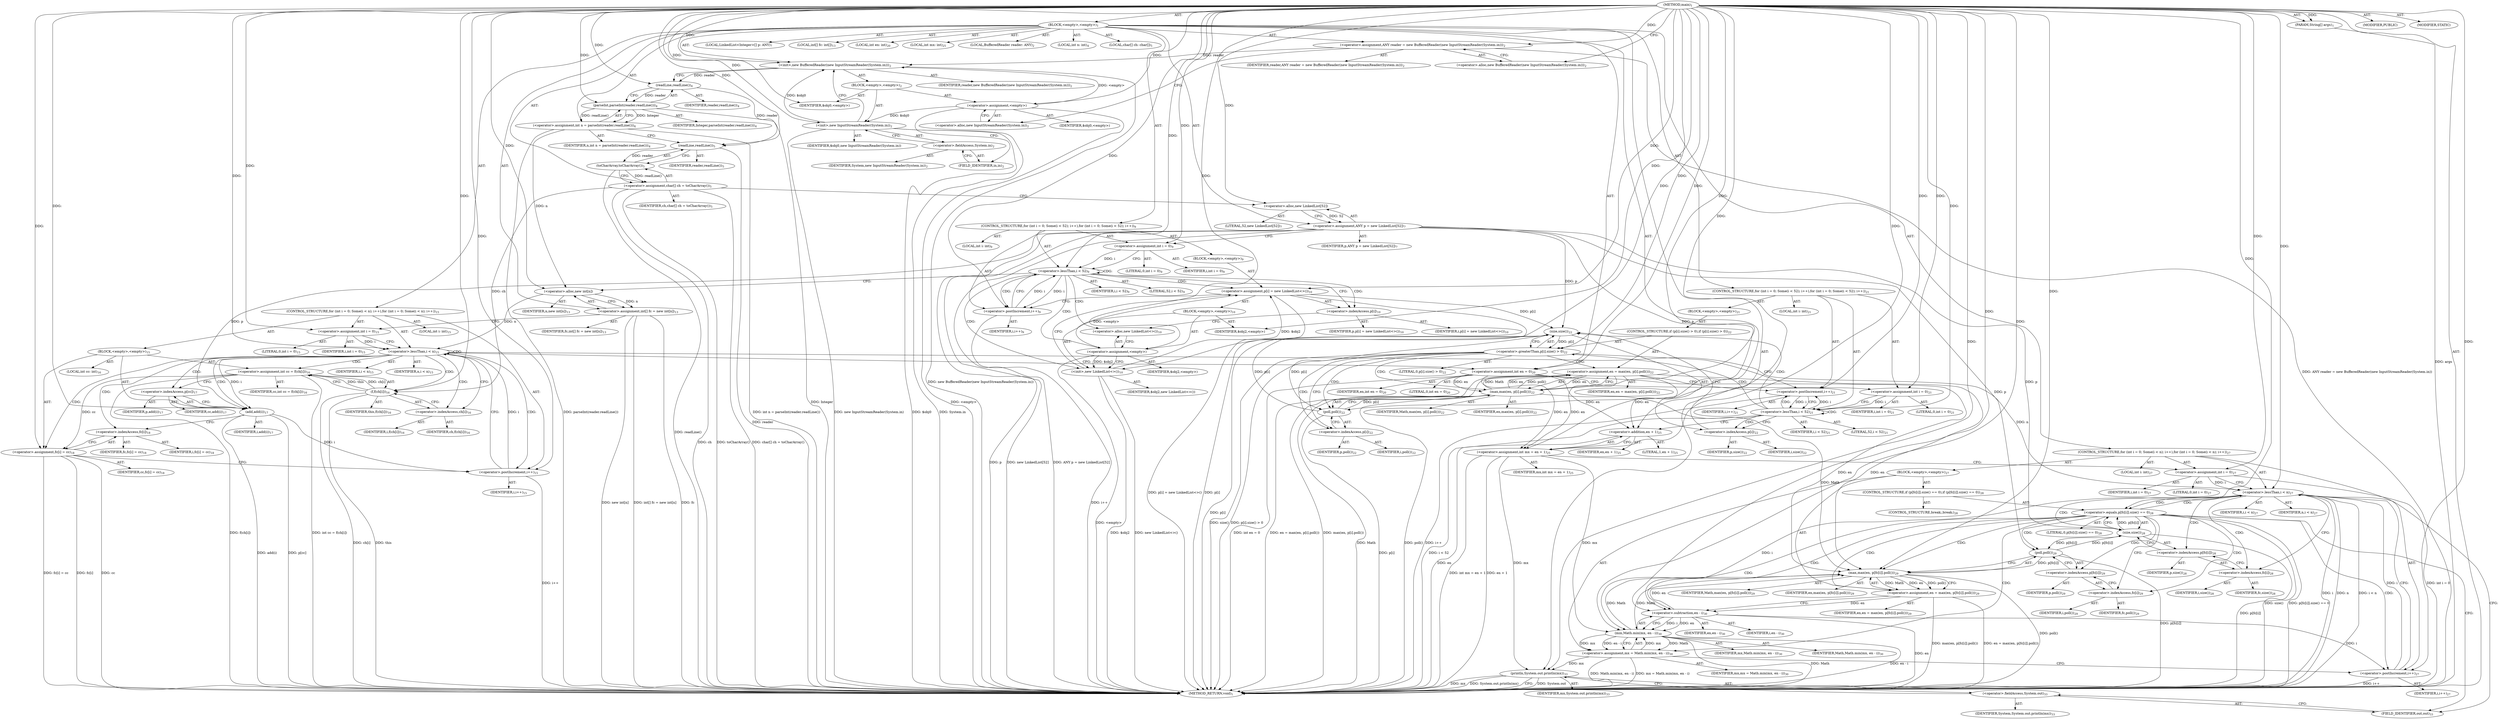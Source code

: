 digraph "main" {  
"19" [label = <(METHOD,main)<SUB>1</SUB>> ]
"20" [label = <(PARAM,String[] args)<SUB>1</SUB>> ]
"21" [label = <(BLOCK,&lt;empty&gt;,&lt;empty&gt;)<SUB>1</SUB>> ]
"4" [label = <(LOCAL,BufferedReader reader: ANY)<SUB>2</SUB>> ]
"22" [label = <(&lt;operator&gt;.assignment,ANY reader = new BufferedReader(new InputStreamReader(System.in)))<SUB>2</SUB>> ]
"23" [label = <(IDENTIFIER,reader,ANY reader = new BufferedReader(new InputStreamReader(System.in)))<SUB>2</SUB>> ]
"24" [label = <(&lt;operator&gt;.alloc,new BufferedReader(new InputStreamReader(System.in)))<SUB>2</SUB>> ]
"25" [label = <(&lt;init&gt;,new BufferedReader(new InputStreamReader(System.in)))<SUB>2</SUB>> ]
"3" [label = <(IDENTIFIER,reader,new BufferedReader(new InputStreamReader(System.in)))<SUB>2</SUB>> ]
"26" [label = <(BLOCK,&lt;empty&gt;,&lt;empty&gt;)<SUB>2</SUB>> ]
"27" [label = <(&lt;operator&gt;.assignment,&lt;empty&gt;)> ]
"28" [label = <(IDENTIFIER,$obj0,&lt;empty&gt;)> ]
"29" [label = <(&lt;operator&gt;.alloc,new InputStreamReader(System.in))<SUB>2</SUB>> ]
"30" [label = <(&lt;init&gt;,new InputStreamReader(System.in))<SUB>2</SUB>> ]
"31" [label = <(IDENTIFIER,$obj0,new InputStreamReader(System.in))> ]
"32" [label = <(&lt;operator&gt;.fieldAccess,System.in)<SUB>2</SUB>> ]
"33" [label = <(IDENTIFIER,System,new InputStreamReader(System.in))<SUB>2</SUB>> ]
"34" [label = <(FIELD_IDENTIFIER,in,in)<SUB>2</SUB>> ]
"35" [label = <(IDENTIFIER,$obj0,&lt;empty&gt;)> ]
"36" [label = <(LOCAL,int n: int)<SUB>4</SUB>> ]
"37" [label = <(&lt;operator&gt;.assignment,int n = parseInt(reader.readLine()))<SUB>4</SUB>> ]
"38" [label = <(IDENTIFIER,n,int n = parseInt(reader.readLine()))<SUB>4</SUB>> ]
"39" [label = <(parseInt,parseInt(reader.readLine()))<SUB>4</SUB>> ]
"40" [label = <(IDENTIFIER,Integer,parseInt(reader.readLine()))<SUB>4</SUB>> ]
"41" [label = <(readLine,readLine())<SUB>4</SUB>> ]
"42" [label = <(IDENTIFIER,reader,readLine())<SUB>4</SUB>> ]
"43" [label = <(LOCAL,char[] ch: char[])<SUB>5</SUB>> ]
"44" [label = <(&lt;operator&gt;.assignment,char[] ch = toCharArray())<SUB>5</SUB>> ]
"45" [label = <(IDENTIFIER,ch,char[] ch = toCharArray())<SUB>5</SUB>> ]
"46" [label = <(toCharArray,toCharArray())<SUB>5</SUB>> ]
"47" [label = <(readLine,readLine())<SUB>5</SUB>> ]
"48" [label = <(IDENTIFIER,reader,readLine())<SUB>5</SUB>> ]
"49" [label = <(LOCAL,LinkedList&lt;Integer&gt;[] p: ANY)<SUB>7</SUB>> ]
"50" [label = <(&lt;operator&gt;.assignment,ANY p = new LinkedList[52])<SUB>7</SUB>> ]
"51" [label = <(IDENTIFIER,p,ANY p = new LinkedList[52])<SUB>7</SUB>> ]
"52" [label = <(&lt;operator&gt;.alloc,new LinkedList[52])> ]
"53" [label = <(LITERAL,52,new LinkedList[52])<SUB>7</SUB>> ]
"54" [label = <(CONTROL_STRUCTURE,for (int i = 0; Some(i &lt; 52); i++),for (int i = 0; Some(i &lt; 52); i++))<SUB>9</SUB>> ]
"55" [label = <(LOCAL,int i: int)<SUB>9</SUB>> ]
"56" [label = <(&lt;operator&gt;.assignment,int i = 0)<SUB>9</SUB>> ]
"57" [label = <(IDENTIFIER,i,int i = 0)<SUB>9</SUB>> ]
"58" [label = <(LITERAL,0,int i = 0)<SUB>9</SUB>> ]
"59" [label = <(&lt;operator&gt;.lessThan,i &lt; 52)<SUB>9</SUB>> ]
"60" [label = <(IDENTIFIER,i,i &lt; 52)<SUB>9</SUB>> ]
"61" [label = <(LITERAL,52,i &lt; 52)<SUB>9</SUB>> ]
"62" [label = <(&lt;operator&gt;.postIncrement,i++)<SUB>9</SUB>> ]
"63" [label = <(IDENTIFIER,i,i++)<SUB>9</SUB>> ]
"64" [label = <(BLOCK,&lt;empty&gt;,&lt;empty&gt;)<SUB>9</SUB>> ]
"65" [label = <(&lt;operator&gt;.assignment,p[i] = new LinkedList&lt;&gt;())<SUB>10</SUB>> ]
"66" [label = <(&lt;operator&gt;.indexAccess,p[i])<SUB>10</SUB>> ]
"67" [label = <(IDENTIFIER,p,p[i] = new LinkedList&lt;&gt;())<SUB>10</SUB>> ]
"68" [label = <(IDENTIFIER,i,p[i] = new LinkedList&lt;&gt;())<SUB>10</SUB>> ]
"69" [label = <(BLOCK,&lt;empty&gt;,&lt;empty&gt;)<SUB>10</SUB>> ]
"70" [label = <(&lt;operator&gt;.assignment,&lt;empty&gt;)> ]
"71" [label = <(IDENTIFIER,$obj2,&lt;empty&gt;)> ]
"72" [label = <(&lt;operator&gt;.alloc,new LinkedList&lt;&gt;())<SUB>10</SUB>> ]
"73" [label = <(&lt;init&gt;,new LinkedList&lt;&gt;())<SUB>10</SUB>> ]
"74" [label = <(IDENTIFIER,$obj2,new LinkedList&lt;&gt;())> ]
"75" [label = <(IDENTIFIER,$obj2,&lt;empty&gt;)> ]
"76" [label = <(LOCAL,int[] fc: int[])<SUB>13</SUB>> ]
"77" [label = <(&lt;operator&gt;.assignment,int[] fc = new int[n])<SUB>13</SUB>> ]
"78" [label = <(IDENTIFIER,fc,int[] fc = new int[n])<SUB>13</SUB>> ]
"79" [label = <(&lt;operator&gt;.alloc,new int[n])> ]
"80" [label = <(IDENTIFIER,n,new int[n])<SUB>13</SUB>> ]
"81" [label = <(CONTROL_STRUCTURE,for (int i = 0; Some(i &lt; n); i++),for (int i = 0; Some(i &lt; n); i++))<SUB>15</SUB>> ]
"82" [label = <(LOCAL,int i: int)<SUB>15</SUB>> ]
"83" [label = <(&lt;operator&gt;.assignment,int i = 0)<SUB>15</SUB>> ]
"84" [label = <(IDENTIFIER,i,int i = 0)<SUB>15</SUB>> ]
"85" [label = <(LITERAL,0,int i = 0)<SUB>15</SUB>> ]
"86" [label = <(&lt;operator&gt;.lessThan,i &lt; n)<SUB>15</SUB>> ]
"87" [label = <(IDENTIFIER,i,i &lt; n)<SUB>15</SUB>> ]
"88" [label = <(IDENTIFIER,n,i &lt; n)<SUB>15</SUB>> ]
"89" [label = <(&lt;operator&gt;.postIncrement,i++)<SUB>15</SUB>> ]
"90" [label = <(IDENTIFIER,i,i++)<SUB>15</SUB>> ]
"91" [label = <(BLOCK,&lt;empty&gt;,&lt;empty&gt;)<SUB>15</SUB>> ]
"92" [label = <(LOCAL,int cc: int)<SUB>16</SUB>> ]
"93" [label = <(&lt;operator&gt;.assignment,int cc = f(ch[i]))<SUB>16</SUB>> ]
"94" [label = <(IDENTIFIER,cc,int cc = f(ch[i]))<SUB>16</SUB>> ]
"95" [label = <(f,f(ch[i]))<SUB>16</SUB>> ]
"96" [label = <(IDENTIFIER,this,f(ch[i]))<SUB>16</SUB>> ]
"97" [label = <(&lt;operator&gt;.indexAccess,ch[i])<SUB>16</SUB>> ]
"98" [label = <(IDENTIFIER,ch,f(ch[i]))<SUB>16</SUB>> ]
"99" [label = <(IDENTIFIER,i,f(ch[i]))<SUB>16</SUB>> ]
"100" [label = <(add,add(i))<SUB>17</SUB>> ]
"101" [label = <(&lt;operator&gt;.indexAccess,p[cc])<SUB>17</SUB>> ]
"102" [label = <(IDENTIFIER,p,add(i))<SUB>17</SUB>> ]
"103" [label = <(IDENTIFIER,cc,add(i))<SUB>17</SUB>> ]
"104" [label = <(IDENTIFIER,i,add(i))<SUB>17</SUB>> ]
"105" [label = <(&lt;operator&gt;.assignment,fc[i] = cc)<SUB>18</SUB>> ]
"106" [label = <(&lt;operator&gt;.indexAccess,fc[i])<SUB>18</SUB>> ]
"107" [label = <(IDENTIFIER,fc,fc[i] = cc)<SUB>18</SUB>> ]
"108" [label = <(IDENTIFIER,i,fc[i] = cc)<SUB>18</SUB>> ]
"109" [label = <(IDENTIFIER,cc,fc[i] = cc)<SUB>18</SUB>> ]
"110" [label = <(LOCAL,int en: int)<SUB>20</SUB>> ]
"111" [label = <(&lt;operator&gt;.assignment,int en = 0)<SUB>20</SUB>> ]
"112" [label = <(IDENTIFIER,en,int en = 0)<SUB>20</SUB>> ]
"113" [label = <(LITERAL,0,int en = 0)<SUB>20</SUB>> ]
"114" [label = <(CONTROL_STRUCTURE,for (int i = 0; Some(i &lt; 52); i++),for (int i = 0; Some(i &lt; 52); i++))<SUB>21</SUB>> ]
"115" [label = <(LOCAL,int i: int)<SUB>21</SUB>> ]
"116" [label = <(&lt;operator&gt;.assignment,int i = 0)<SUB>21</SUB>> ]
"117" [label = <(IDENTIFIER,i,int i = 0)<SUB>21</SUB>> ]
"118" [label = <(LITERAL,0,int i = 0)<SUB>21</SUB>> ]
"119" [label = <(&lt;operator&gt;.lessThan,i &lt; 52)<SUB>21</SUB>> ]
"120" [label = <(IDENTIFIER,i,i &lt; 52)<SUB>21</SUB>> ]
"121" [label = <(LITERAL,52,i &lt; 52)<SUB>21</SUB>> ]
"122" [label = <(&lt;operator&gt;.postIncrement,i++)<SUB>21</SUB>> ]
"123" [label = <(IDENTIFIER,i,i++)<SUB>21</SUB>> ]
"124" [label = <(BLOCK,&lt;empty&gt;,&lt;empty&gt;)<SUB>21</SUB>> ]
"125" [label = <(CONTROL_STRUCTURE,if (p[i].size() &gt; 0),if (p[i].size() &gt; 0))<SUB>22</SUB>> ]
"126" [label = <(&lt;operator&gt;.greaterThan,p[i].size() &gt; 0)<SUB>22</SUB>> ]
"127" [label = <(size,size())<SUB>22</SUB>> ]
"128" [label = <(&lt;operator&gt;.indexAccess,p[i])<SUB>22</SUB>> ]
"129" [label = <(IDENTIFIER,p,size())<SUB>22</SUB>> ]
"130" [label = <(IDENTIFIER,i,size())<SUB>22</SUB>> ]
"131" [label = <(LITERAL,0,p[i].size() &gt; 0)<SUB>22</SUB>> ]
"132" [label = <(&lt;operator&gt;.assignment,en = max(en, p[i].poll()))<SUB>22</SUB>> ]
"133" [label = <(IDENTIFIER,en,en = max(en, p[i].poll()))<SUB>22</SUB>> ]
"134" [label = <(max,max(en, p[i].poll()))<SUB>22</SUB>> ]
"135" [label = <(IDENTIFIER,Math,max(en, p[i].poll()))<SUB>22</SUB>> ]
"136" [label = <(IDENTIFIER,en,max(en, p[i].poll()))<SUB>22</SUB>> ]
"137" [label = <(poll,poll())<SUB>22</SUB>> ]
"138" [label = <(&lt;operator&gt;.indexAccess,p[i])<SUB>22</SUB>> ]
"139" [label = <(IDENTIFIER,p,poll())<SUB>22</SUB>> ]
"140" [label = <(IDENTIFIER,i,poll())<SUB>22</SUB>> ]
"141" [label = <(LOCAL,int mx: int)<SUB>25</SUB>> ]
"142" [label = <(&lt;operator&gt;.assignment,int mx = en + 1)<SUB>25</SUB>> ]
"143" [label = <(IDENTIFIER,mx,int mx = en + 1)<SUB>25</SUB>> ]
"144" [label = <(&lt;operator&gt;.addition,en + 1)<SUB>25</SUB>> ]
"145" [label = <(IDENTIFIER,en,en + 1)<SUB>25</SUB>> ]
"146" [label = <(LITERAL,1,en + 1)<SUB>25</SUB>> ]
"147" [label = <(CONTROL_STRUCTURE,for (int i = 0; Some(i &lt; n); i++),for (int i = 0; Some(i &lt; n); i++))<SUB>27</SUB>> ]
"148" [label = <(LOCAL,int i: int)<SUB>27</SUB>> ]
"149" [label = <(&lt;operator&gt;.assignment,int i = 0)<SUB>27</SUB>> ]
"150" [label = <(IDENTIFIER,i,int i = 0)<SUB>27</SUB>> ]
"151" [label = <(LITERAL,0,int i = 0)<SUB>27</SUB>> ]
"152" [label = <(&lt;operator&gt;.lessThan,i &lt; n)<SUB>27</SUB>> ]
"153" [label = <(IDENTIFIER,i,i &lt; n)<SUB>27</SUB>> ]
"154" [label = <(IDENTIFIER,n,i &lt; n)<SUB>27</SUB>> ]
"155" [label = <(&lt;operator&gt;.postIncrement,i++)<SUB>27</SUB>> ]
"156" [label = <(IDENTIFIER,i,i++)<SUB>27</SUB>> ]
"157" [label = <(BLOCK,&lt;empty&gt;,&lt;empty&gt;)<SUB>27</SUB>> ]
"158" [label = <(CONTROL_STRUCTURE,if (p[fc[i]].size() == 0),if (p[fc[i]].size() == 0))<SUB>28</SUB>> ]
"159" [label = <(&lt;operator&gt;.equals,p[fc[i]].size() == 0)<SUB>28</SUB>> ]
"160" [label = <(size,size())<SUB>28</SUB>> ]
"161" [label = <(&lt;operator&gt;.indexAccess,p[fc[i]])<SUB>28</SUB>> ]
"162" [label = <(IDENTIFIER,p,size())<SUB>28</SUB>> ]
"163" [label = <(&lt;operator&gt;.indexAccess,fc[i])<SUB>28</SUB>> ]
"164" [label = <(IDENTIFIER,fc,size())<SUB>28</SUB>> ]
"165" [label = <(IDENTIFIER,i,size())<SUB>28</SUB>> ]
"166" [label = <(LITERAL,0,p[fc[i]].size() == 0)<SUB>28</SUB>> ]
"167" [label = <(CONTROL_STRUCTURE,break;,break;)<SUB>28</SUB>> ]
"168" [label = <(&lt;operator&gt;.assignment,en = max(en, p[fc[i]].poll()))<SUB>29</SUB>> ]
"169" [label = <(IDENTIFIER,en,en = max(en, p[fc[i]].poll()))<SUB>29</SUB>> ]
"170" [label = <(max,max(en, p[fc[i]].poll()))<SUB>29</SUB>> ]
"171" [label = <(IDENTIFIER,Math,max(en, p[fc[i]].poll()))<SUB>29</SUB>> ]
"172" [label = <(IDENTIFIER,en,max(en, p[fc[i]].poll()))<SUB>29</SUB>> ]
"173" [label = <(poll,poll())<SUB>29</SUB>> ]
"174" [label = <(&lt;operator&gt;.indexAccess,p[fc[i]])<SUB>29</SUB>> ]
"175" [label = <(IDENTIFIER,p,poll())<SUB>29</SUB>> ]
"176" [label = <(&lt;operator&gt;.indexAccess,fc[i])<SUB>29</SUB>> ]
"177" [label = <(IDENTIFIER,fc,poll())<SUB>29</SUB>> ]
"178" [label = <(IDENTIFIER,i,poll())<SUB>29</SUB>> ]
"179" [label = <(&lt;operator&gt;.assignment,mx = Math.min(mx, en - i))<SUB>30</SUB>> ]
"180" [label = <(IDENTIFIER,mx,mx = Math.min(mx, en - i))<SUB>30</SUB>> ]
"181" [label = <(min,Math.min(mx, en - i))<SUB>30</SUB>> ]
"182" [label = <(IDENTIFIER,Math,Math.min(mx, en - i))<SUB>30</SUB>> ]
"183" [label = <(IDENTIFIER,mx,Math.min(mx, en - i))<SUB>30</SUB>> ]
"184" [label = <(&lt;operator&gt;.subtraction,en - i)<SUB>30</SUB>> ]
"185" [label = <(IDENTIFIER,en,en - i)<SUB>30</SUB>> ]
"186" [label = <(IDENTIFIER,i,en - i)<SUB>30</SUB>> ]
"187" [label = <(println,System.out.println(mx))<SUB>33</SUB>> ]
"188" [label = <(&lt;operator&gt;.fieldAccess,System.out)<SUB>33</SUB>> ]
"189" [label = <(IDENTIFIER,System,System.out.println(mx))<SUB>33</SUB>> ]
"190" [label = <(FIELD_IDENTIFIER,out,out)<SUB>33</SUB>> ]
"191" [label = <(IDENTIFIER,mx,System.out.println(mx))<SUB>33</SUB>> ]
"192" [label = <(MODIFIER,PUBLIC)> ]
"193" [label = <(MODIFIER,STATIC)> ]
"194" [label = <(METHOD_RETURN,void)<SUB>1</SUB>> ]
  "19" -> "20"  [ label = "AST: "] 
  "19" -> "21"  [ label = "AST: "] 
  "19" -> "192"  [ label = "AST: "] 
  "19" -> "193"  [ label = "AST: "] 
  "19" -> "194"  [ label = "AST: "] 
  "21" -> "4"  [ label = "AST: "] 
  "21" -> "22"  [ label = "AST: "] 
  "21" -> "25"  [ label = "AST: "] 
  "21" -> "36"  [ label = "AST: "] 
  "21" -> "37"  [ label = "AST: "] 
  "21" -> "43"  [ label = "AST: "] 
  "21" -> "44"  [ label = "AST: "] 
  "21" -> "49"  [ label = "AST: "] 
  "21" -> "50"  [ label = "AST: "] 
  "21" -> "54"  [ label = "AST: "] 
  "21" -> "76"  [ label = "AST: "] 
  "21" -> "77"  [ label = "AST: "] 
  "21" -> "81"  [ label = "AST: "] 
  "21" -> "110"  [ label = "AST: "] 
  "21" -> "111"  [ label = "AST: "] 
  "21" -> "114"  [ label = "AST: "] 
  "21" -> "141"  [ label = "AST: "] 
  "21" -> "142"  [ label = "AST: "] 
  "21" -> "147"  [ label = "AST: "] 
  "21" -> "187"  [ label = "AST: "] 
  "22" -> "23"  [ label = "AST: "] 
  "22" -> "24"  [ label = "AST: "] 
  "25" -> "3"  [ label = "AST: "] 
  "25" -> "26"  [ label = "AST: "] 
  "26" -> "27"  [ label = "AST: "] 
  "26" -> "30"  [ label = "AST: "] 
  "26" -> "35"  [ label = "AST: "] 
  "27" -> "28"  [ label = "AST: "] 
  "27" -> "29"  [ label = "AST: "] 
  "30" -> "31"  [ label = "AST: "] 
  "30" -> "32"  [ label = "AST: "] 
  "32" -> "33"  [ label = "AST: "] 
  "32" -> "34"  [ label = "AST: "] 
  "37" -> "38"  [ label = "AST: "] 
  "37" -> "39"  [ label = "AST: "] 
  "39" -> "40"  [ label = "AST: "] 
  "39" -> "41"  [ label = "AST: "] 
  "41" -> "42"  [ label = "AST: "] 
  "44" -> "45"  [ label = "AST: "] 
  "44" -> "46"  [ label = "AST: "] 
  "46" -> "47"  [ label = "AST: "] 
  "47" -> "48"  [ label = "AST: "] 
  "50" -> "51"  [ label = "AST: "] 
  "50" -> "52"  [ label = "AST: "] 
  "52" -> "53"  [ label = "AST: "] 
  "54" -> "55"  [ label = "AST: "] 
  "54" -> "56"  [ label = "AST: "] 
  "54" -> "59"  [ label = "AST: "] 
  "54" -> "62"  [ label = "AST: "] 
  "54" -> "64"  [ label = "AST: "] 
  "56" -> "57"  [ label = "AST: "] 
  "56" -> "58"  [ label = "AST: "] 
  "59" -> "60"  [ label = "AST: "] 
  "59" -> "61"  [ label = "AST: "] 
  "62" -> "63"  [ label = "AST: "] 
  "64" -> "65"  [ label = "AST: "] 
  "65" -> "66"  [ label = "AST: "] 
  "65" -> "69"  [ label = "AST: "] 
  "66" -> "67"  [ label = "AST: "] 
  "66" -> "68"  [ label = "AST: "] 
  "69" -> "70"  [ label = "AST: "] 
  "69" -> "73"  [ label = "AST: "] 
  "69" -> "75"  [ label = "AST: "] 
  "70" -> "71"  [ label = "AST: "] 
  "70" -> "72"  [ label = "AST: "] 
  "73" -> "74"  [ label = "AST: "] 
  "77" -> "78"  [ label = "AST: "] 
  "77" -> "79"  [ label = "AST: "] 
  "79" -> "80"  [ label = "AST: "] 
  "81" -> "82"  [ label = "AST: "] 
  "81" -> "83"  [ label = "AST: "] 
  "81" -> "86"  [ label = "AST: "] 
  "81" -> "89"  [ label = "AST: "] 
  "81" -> "91"  [ label = "AST: "] 
  "83" -> "84"  [ label = "AST: "] 
  "83" -> "85"  [ label = "AST: "] 
  "86" -> "87"  [ label = "AST: "] 
  "86" -> "88"  [ label = "AST: "] 
  "89" -> "90"  [ label = "AST: "] 
  "91" -> "92"  [ label = "AST: "] 
  "91" -> "93"  [ label = "AST: "] 
  "91" -> "100"  [ label = "AST: "] 
  "91" -> "105"  [ label = "AST: "] 
  "93" -> "94"  [ label = "AST: "] 
  "93" -> "95"  [ label = "AST: "] 
  "95" -> "96"  [ label = "AST: "] 
  "95" -> "97"  [ label = "AST: "] 
  "97" -> "98"  [ label = "AST: "] 
  "97" -> "99"  [ label = "AST: "] 
  "100" -> "101"  [ label = "AST: "] 
  "100" -> "104"  [ label = "AST: "] 
  "101" -> "102"  [ label = "AST: "] 
  "101" -> "103"  [ label = "AST: "] 
  "105" -> "106"  [ label = "AST: "] 
  "105" -> "109"  [ label = "AST: "] 
  "106" -> "107"  [ label = "AST: "] 
  "106" -> "108"  [ label = "AST: "] 
  "111" -> "112"  [ label = "AST: "] 
  "111" -> "113"  [ label = "AST: "] 
  "114" -> "115"  [ label = "AST: "] 
  "114" -> "116"  [ label = "AST: "] 
  "114" -> "119"  [ label = "AST: "] 
  "114" -> "122"  [ label = "AST: "] 
  "114" -> "124"  [ label = "AST: "] 
  "116" -> "117"  [ label = "AST: "] 
  "116" -> "118"  [ label = "AST: "] 
  "119" -> "120"  [ label = "AST: "] 
  "119" -> "121"  [ label = "AST: "] 
  "122" -> "123"  [ label = "AST: "] 
  "124" -> "125"  [ label = "AST: "] 
  "125" -> "126"  [ label = "AST: "] 
  "125" -> "132"  [ label = "AST: "] 
  "126" -> "127"  [ label = "AST: "] 
  "126" -> "131"  [ label = "AST: "] 
  "127" -> "128"  [ label = "AST: "] 
  "128" -> "129"  [ label = "AST: "] 
  "128" -> "130"  [ label = "AST: "] 
  "132" -> "133"  [ label = "AST: "] 
  "132" -> "134"  [ label = "AST: "] 
  "134" -> "135"  [ label = "AST: "] 
  "134" -> "136"  [ label = "AST: "] 
  "134" -> "137"  [ label = "AST: "] 
  "137" -> "138"  [ label = "AST: "] 
  "138" -> "139"  [ label = "AST: "] 
  "138" -> "140"  [ label = "AST: "] 
  "142" -> "143"  [ label = "AST: "] 
  "142" -> "144"  [ label = "AST: "] 
  "144" -> "145"  [ label = "AST: "] 
  "144" -> "146"  [ label = "AST: "] 
  "147" -> "148"  [ label = "AST: "] 
  "147" -> "149"  [ label = "AST: "] 
  "147" -> "152"  [ label = "AST: "] 
  "147" -> "155"  [ label = "AST: "] 
  "147" -> "157"  [ label = "AST: "] 
  "149" -> "150"  [ label = "AST: "] 
  "149" -> "151"  [ label = "AST: "] 
  "152" -> "153"  [ label = "AST: "] 
  "152" -> "154"  [ label = "AST: "] 
  "155" -> "156"  [ label = "AST: "] 
  "157" -> "158"  [ label = "AST: "] 
  "157" -> "168"  [ label = "AST: "] 
  "157" -> "179"  [ label = "AST: "] 
  "158" -> "159"  [ label = "AST: "] 
  "158" -> "167"  [ label = "AST: "] 
  "159" -> "160"  [ label = "AST: "] 
  "159" -> "166"  [ label = "AST: "] 
  "160" -> "161"  [ label = "AST: "] 
  "161" -> "162"  [ label = "AST: "] 
  "161" -> "163"  [ label = "AST: "] 
  "163" -> "164"  [ label = "AST: "] 
  "163" -> "165"  [ label = "AST: "] 
  "168" -> "169"  [ label = "AST: "] 
  "168" -> "170"  [ label = "AST: "] 
  "170" -> "171"  [ label = "AST: "] 
  "170" -> "172"  [ label = "AST: "] 
  "170" -> "173"  [ label = "AST: "] 
  "173" -> "174"  [ label = "AST: "] 
  "174" -> "175"  [ label = "AST: "] 
  "174" -> "176"  [ label = "AST: "] 
  "176" -> "177"  [ label = "AST: "] 
  "176" -> "178"  [ label = "AST: "] 
  "179" -> "180"  [ label = "AST: "] 
  "179" -> "181"  [ label = "AST: "] 
  "181" -> "182"  [ label = "AST: "] 
  "181" -> "183"  [ label = "AST: "] 
  "181" -> "184"  [ label = "AST: "] 
  "184" -> "185"  [ label = "AST: "] 
  "184" -> "186"  [ label = "AST: "] 
  "187" -> "188"  [ label = "AST: "] 
  "187" -> "191"  [ label = "AST: "] 
  "188" -> "189"  [ label = "AST: "] 
  "188" -> "190"  [ label = "AST: "] 
  "22" -> "29"  [ label = "CFG: "] 
  "25" -> "41"  [ label = "CFG: "] 
  "37" -> "47"  [ label = "CFG: "] 
  "44" -> "52"  [ label = "CFG: "] 
  "50" -> "56"  [ label = "CFG: "] 
  "77" -> "83"  [ label = "CFG: "] 
  "111" -> "116"  [ label = "CFG: "] 
  "142" -> "149"  [ label = "CFG: "] 
  "187" -> "194"  [ label = "CFG: "] 
  "24" -> "22"  [ label = "CFG: "] 
  "39" -> "37"  [ label = "CFG: "] 
  "46" -> "44"  [ label = "CFG: "] 
  "52" -> "50"  [ label = "CFG: "] 
  "56" -> "59"  [ label = "CFG: "] 
  "59" -> "66"  [ label = "CFG: "] 
  "59" -> "79"  [ label = "CFG: "] 
  "62" -> "59"  [ label = "CFG: "] 
  "79" -> "77"  [ label = "CFG: "] 
  "83" -> "86"  [ label = "CFG: "] 
  "86" -> "97"  [ label = "CFG: "] 
  "86" -> "111"  [ label = "CFG: "] 
  "89" -> "86"  [ label = "CFG: "] 
  "116" -> "119"  [ label = "CFG: "] 
  "119" -> "128"  [ label = "CFG: "] 
  "119" -> "144"  [ label = "CFG: "] 
  "122" -> "119"  [ label = "CFG: "] 
  "144" -> "142"  [ label = "CFG: "] 
  "149" -> "152"  [ label = "CFG: "] 
  "152" -> "163"  [ label = "CFG: "] 
  "152" -> "190"  [ label = "CFG: "] 
  "155" -> "152"  [ label = "CFG: "] 
  "188" -> "187"  [ label = "CFG: "] 
  "27" -> "34"  [ label = "CFG: "] 
  "30" -> "25"  [ label = "CFG: "] 
  "41" -> "39"  [ label = "CFG: "] 
  "47" -> "46"  [ label = "CFG: "] 
  "65" -> "62"  [ label = "CFG: "] 
  "93" -> "101"  [ label = "CFG: "] 
  "100" -> "106"  [ label = "CFG: "] 
  "105" -> "89"  [ label = "CFG: "] 
  "168" -> "184"  [ label = "CFG: "] 
  "179" -> "155"  [ label = "CFG: "] 
  "190" -> "188"  [ label = "CFG: "] 
  "29" -> "27"  [ label = "CFG: "] 
  "32" -> "30"  [ label = "CFG: "] 
  "66" -> "72"  [ label = "CFG: "] 
  "95" -> "93"  [ label = "CFG: "] 
  "101" -> "100"  [ label = "CFG: "] 
  "106" -> "105"  [ label = "CFG: "] 
  "126" -> "138"  [ label = "CFG: "] 
  "126" -> "122"  [ label = "CFG: "] 
  "132" -> "122"  [ label = "CFG: "] 
  "159" -> "190"  [ label = "CFG: "] 
  "159" -> "176"  [ label = "CFG: "] 
  "170" -> "168"  [ label = "CFG: "] 
  "181" -> "179"  [ label = "CFG: "] 
  "34" -> "32"  [ label = "CFG: "] 
  "70" -> "73"  [ label = "CFG: "] 
  "73" -> "65"  [ label = "CFG: "] 
  "97" -> "95"  [ label = "CFG: "] 
  "127" -> "126"  [ label = "CFG: "] 
  "134" -> "132"  [ label = "CFG: "] 
  "160" -> "159"  [ label = "CFG: "] 
  "173" -> "170"  [ label = "CFG: "] 
  "184" -> "181"  [ label = "CFG: "] 
  "72" -> "70"  [ label = "CFG: "] 
  "128" -> "127"  [ label = "CFG: "] 
  "137" -> "134"  [ label = "CFG: "] 
  "161" -> "160"  [ label = "CFG: "] 
  "174" -> "173"  [ label = "CFG: "] 
  "138" -> "137"  [ label = "CFG: "] 
  "163" -> "161"  [ label = "CFG: "] 
  "176" -> "174"  [ label = "CFG: "] 
  "19" -> "24"  [ label = "CFG: "] 
  "20" -> "194"  [ label = "DDG: args"] 
  "22" -> "194"  [ label = "DDG: ANY reader = new BufferedReader(new InputStreamReader(System.in))"] 
  "27" -> "194"  [ label = "DDG: &lt;empty&gt;"] 
  "30" -> "194"  [ label = "DDG: $obj0"] 
  "30" -> "194"  [ label = "DDG: System.in"] 
  "30" -> "194"  [ label = "DDG: new InputStreamReader(System.in)"] 
  "25" -> "194"  [ label = "DDG: new BufferedReader(new InputStreamReader(System.in))"] 
  "37" -> "194"  [ label = "DDG: parseInt(reader.readLine())"] 
  "37" -> "194"  [ label = "DDG: int n = parseInt(reader.readLine())"] 
  "44" -> "194"  [ label = "DDG: ch"] 
  "47" -> "194"  [ label = "DDG: reader"] 
  "46" -> "194"  [ label = "DDG: readLine()"] 
  "44" -> "194"  [ label = "DDG: toCharArray()"] 
  "44" -> "194"  [ label = "DDG: char[] ch = toCharArray()"] 
  "50" -> "194"  [ label = "DDG: p"] 
  "50" -> "194"  [ label = "DDG: new LinkedList[52]"] 
  "50" -> "194"  [ label = "DDG: ANY p = new LinkedList[52]"] 
  "77" -> "194"  [ label = "DDG: fc"] 
  "77" -> "194"  [ label = "DDG: new int[n]"] 
  "77" -> "194"  [ label = "DDG: int[] fc = new int[n]"] 
  "111" -> "194"  [ label = "DDG: int en = 0"] 
  "119" -> "194"  [ label = "DDG: i &lt; 52"] 
  "144" -> "194"  [ label = "DDG: en"] 
  "142" -> "194"  [ label = "DDG: en + 1"] 
  "142" -> "194"  [ label = "DDG: int mx = en + 1"] 
  "149" -> "194"  [ label = "DDG: int i = 0"] 
  "152" -> "194"  [ label = "DDG: i"] 
  "152" -> "194"  [ label = "DDG: n"] 
  "152" -> "194"  [ label = "DDG: i &lt; n"] 
  "160" -> "194"  [ label = "DDG: p[fc[i]]"] 
  "159" -> "194"  [ label = "DDG: size()"] 
  "159" -> "194"  [ label = "DDG: p[fc[i]].size() == 0"] 
  "173" -> "194"  [ label = "DDG: p[fc[i]]"] 
  "170" -> "194"  [ label = "DDG: poll()"] 
  "168" -> "194"  [ label = "DDG: max(en, p[fc[i]].poll())"] 
  "168" -> "194"  [ label = "DDG: en = max(en, p[fc[i]].poll())"] 
  "181" -> "194"  [ label = "DDG: Math"] 
  "184" -> "194"  [ label = "DDG: en"] 
  "181" -> "194"  [ label = "DDG: en - i"] 
  "179" -> "194"  [ label = "DDG: Math.min(mx, en - i)"] 
  "179" -> "194"  [ label = "DDG: mx = Math.min(mx, en - i)"] 
  "155" -> "194"  [ label = "DDG: i++"] 
  "187" -> "194"  [ label = "DDG: System.out"] 
  "187" -> "194"  [ label = "DDG: mx"] 
  "187" -> "194"  [ label = "DDG: System.out.println(mx)"] 
  "127" -> "194"  [ label = "DDG: p[i]"] 
  "126" -> "194"  [ label = "DDG: size()"] 
  "126" -> "194"  [ label = "DDG: p[i].size() &gt; 0"] 
  "134" -> "194"  [ label = "DDG: Math"] 
  "137" -> "194"  [ label = "DDG: p[i]"] 
  "134" -> "194"  [ label = "DDG: poll()"] 
  "132" -> "194"  [ label = "DDG: max(en, p[i].poll())"] 
  "132" -> "194"  [ label = "DDG: en = max(en, p[i].poll())"] 
  "122" -> "194"  [ label = "DDG: i++"] 
  "95" -> "194"  [ label = "DDG: ch[i]"] 
  "93" -> "194"  [ label = "DDG: f(ch[i])"] 
  "93" -> "194"  [ label = "DDG: int cc = f(ch[i])"] 
  "100" -> "194"  [ label = "DDG: p[cc]"] 
  "100" -> "194"  [ label = "DDG: add(i)"] 
  "105" -> "194"  [ label = "DDG: fc[i]"] 
  "105" -> "194"  [ label = "DDG: cc"] 
  "105" -> "194"  [ label = "DDG: fc[i] = cc"] 
  "89" -> "194"  [ label = "DDG: i++"] 
  "65" -> "194"  [ label = "DDG: p[i]"] 
  "70" -> "194"  [ label = "DDG: &lt;empty&gt;"] 
  "73" -> "194"  [ label = "DDG: $obj2"] 
  "73" -> "194"  [ label = "DDG: new LinkedList&lt;&gt;()"] 
  "65" -> "194"  [ label = "DDG: p[i] = new LinkedList&lt;&gt;()"] 
  "62" -> "194"  [ label = "DDG: i++"] 
  "39" -> "194"  [ label = "DDG: Integer"] 
  "95" -> "194"  [ label = "DDG: this"] 
  "19" -> "20"  [ label = "DDG: "] 
  "19" -> "22"  [ label = "DDG: "] 
  "39" -> "37"  [ label = "DDG: Integer"] 
  "39" -> "37"  [ label = "DDG: readLine()"] 
  "46" -> "44"  [ label = "DDG: readLine()"] 
  "52" -> "50"  [ label = "DDG: 52"] 
  "79" -> "77"  [ label = "DDG: n"] 
  "19" -> "111"  [ label = "DDG: "] 
  "111" -> "142"  [ label = "DDG: en"] 
  "132" -> "142"  [ label = "DDG: en"] 
  "19" -> "142"  [ label = "DDG: "] 
  "22" -> "25"  [ label = "DDG: reader"] 
  "19" -> "25"  [ label = "DDG: "] 
  "27" -> "25"  [ label = "DDG: &lt;empty&gt;"] 
  "30" -> "25"  [ label = "DDG: $obj0"] 
  "19" -> "56"  [ label = "DDG: "] 
  "19" -> "83"  [ label = "DDG: "] 
  "19" -> "116"  [ label = "DDG: "] 
  "19" -> "149"  [ label = "DDG: "] 
  "142" -> "187"  [ label = "DDG: mx"] 
  "179" -> "187"  [ label = "DDG: mx"] 
  "19" -> "187"  [ label = "DDG: "] 
  "19" -> "27"  [ label = "DDG: "] 
  "19" -> "35"  [ label = "DDG: "] 
  "19" -> "39"  [ label = "DDG: "] 
  "41" -> "39"  [ label = "DDG: reader"] 
  "47" -> "46"  [ label = "DDG: reader"] 
  "19" -> "52"  [ label = "DDG: "] 
  "56" -> "59"  [ label = "DDG: i"] 
  "62" -> "59"  [ label = "DDG: i"] 
  "19" -> "59"  [ label = "DDG: "] 
  "59" -> "62"  [ label = "DDG: i"] 
  "19" -> "62"  [ label = "DDG: "] 
  "70" -> "65"  [ label = "DDG: &lt;empty&gt;"] 
  "73" -> "65"  [ label = "DDG: $obj2"] 
  "19" -> "65"  [ label = "DDG: "] 
  "37" -> "79"  [ label = "DDG: n"] 
  "19" -> "79"  [ label = "DDG: "] 
  "83" -> "86"  [ label = "DDG: i"] 
  "89" -> "86"  [ label = "DDG: i"] 
  "19" -> "86"  [ label = "DDG: "] 
  "79" -> "86"  [ label = "DDG: n"] 
  "100" -> "89"  [ label = "DDG: i"] 
  "19" -> "89"  [ label = "DDG: "] 
  "95" -> "93"  [ label = "DDG: this"] 
  "95" -> "93"  [ label = "DDG: ch[i]"] 
  "93" -> "105"  [ label = "DDG: cc"] 
  "19" -> "105"  [ label = "DDG: "] 
  "116" -> "119"  [ label = "DDG: i"] 
  "122" -> "119"  [ label = "DDG: i"] 
  "19" -> "119"  [ label = "DDG: "] 
  "119" -> "122"  [ label = "DDG: i"] 
  "19" -> "122"  [ label = "DDG: "] 
  "111" -> "144"  [ label = "DDG: en"] 
  "132" -> "144"  [ label = "DDG: en"] 
  "19" -> "144"  [ label = "DDG: "] 
  "149" -> "152"  [ label = "DDG: i"] 
  "155" -> "152"  [ label = "DDG: i"] 
  "19" -> "152"  [ label = "DDG: "] 
  "86" -> "152"  [ label = "DDG: n"] 
  "184" -> "155"  [ label = "DDG: i"] 
  "19" -> "155"  [ label = "DDG: "] 
  "170" -> "168"  [ label = "DDG: Math"] 
  "170" -> "168"  [ label = "DDG: en"] 
  "170" -> "168"  [ label = "DDG: poll()"] 
  "181" -> "179"  [ label = "DDG: Math"] 
  "181" -> "179"  [ label = "DDG: mx"] 
  "181" -> "179"  [ label = "DDG: en - i"] 
  "27" -> "30"  [ label = "DDG: $obj0"] 
  "19" -> "30"  [ label = "DDG: "] 
  "25" -> "41"  [ label = "DDG: reader"] 
  "19" -> "41"  [ label = "DDG: "] 
  "41" -> "47"  [ label = "DDG: reader"] 
  "19" -> "47"  [ label = "DDG: "] 
  "50" -> "100"  [ label = "DDG: p"] 
  "86" -> "100"  [ label = "DDG: i"] 
  "19" -> "100"  [ label = "DDG: "] 
  "134" -> "132"  [ label = "DDG: Math"] 
  "134" -> "132"  [ label = "DDG: en"] 
  "134" -> "132"  [ label = "DDG: poll()"] 
  "19" -> "70"  [ label = "DDG: "] 
  "19" -> "75"  [ label = "DDG: "] 
  "19" -> "95"  [ label = "DDG: "] 
  "44" -> "95"  [ label = "DDG: ch"] 
  "127" -> "126"  [ label = "DDG: p[i]"] 
  "19" -> "126"  [ label = "DDG: "] 
  "160" -> "159"  [ label = "DDG: p[fc[i]]"] 
  "19" -> "159"  [ label = "DDG: "] 
  "181" -> "170"  [ label = "DDG: Math"] 
  "134" -> "170"  [ label = "DDG: Math"] 
  "19" -> "170"  [ label = "DDG: "] 
  "184" -> "170"  [ label = "DDG: en"] 
  "111" -> "170"  [ label = "DDG: en"] 
  "132" -> "170"  [ label = "DDG: en"] 
  "173" -> "170"  [ label = "DDG: p[fc[i]]"] 
  "170" -> "181"  [ label = "DDG: Math"] 
  "19" -> "181"  [ label = "DDG: "] 
  "142" -> "181"  [ label = "DDG: mx"] 
  "179" -> "181"  [ label = "DDG: mx"] 
  "184" -> "181"  [ label = "DDG: en"] 
  "184" -> "181"  [ label = "DDG: i"] 
  "70" -> "73"  [ label = "DDG: $obj2"] 
  "19" -> "73"  [ label = "DDG: "] 
  "50" -> "127"  [ label = "DDG: p"] 
  "137" -> "127"  [ label = "DDG: p[i]"] 
  "65" -> "127"  [ label = "DDG: p[i]"] 
  "19" -> "134"  [ label = "DDG: "] 
  "111" -> "134"  [ label = "DDG: en"] 
  "132" -> "134"  [ label = "DDG: en"] 
  "137" -> "134"  [ label = "DDG: p[i]"] 
  "50" -> "160"  [ label = "DDG: p"] 
  "173" -> "160"  [ label = "DDG: p[fc[i]]"] 
  "50" -> "173"  [ label = "DDG: p"] 
  "160" -> "173"  [ label = "DDG: p[fc[i]]"] 
  "168" -> "184"  [ label = "DDG: en"] 
  "19" -> "184"  [ label = "DDG: "] 
  "152" -> "184"  [ label = "DDG: i"] 
  "50" -> "137"  [ label = "DDG: p"] 
  "127" -> "137"  [ label = "DDG: p[i]"] 
  "59" -> "73"  [ label = "CDG: "] 
  "59" -> "66"  [ label = "CDG: "] 
  "59" -> "72"  [ label = "CDG: "] 
  "59" -> "65"  [ label = "CDG: "] 
  "59" -> "59"  [ label = "CDG: "] 
  "59" -> "70"  [ label = "CDG: "] 
  "59" -> "62"  [ label = "CDG: "] 
  "86" -> "89"  [ label = "CDG: "] 
  "86" -> "95"  [ label = "CDG: "] 
  "86" -> "106"  [ label = "CDG: "] 
  "86" -> "97"  [ label = "CDG: "] 
  "86" -> "93"  [ label = "CDG: "] 
  "86" -> "101"  [ label = "CDG: "] 
  "86" -> "105"  [ label = "CDG: "] 
  "86" -> "100"  [ label = "CDG: "] 
  "86" -> "86"  [ label = "CDG: "] 
  "119" -> "122"  [ label = "CDG: "] 
  "119" -> "128"  [ label = "CDG: "] 
  "119" -> "119"  [ label = "CDG: "] 
  "119" -> "126"  [ label = "CDG: "] 
  "119" -> "127"  [ label = "CDG: "] 
  "152" -> "160"  [ label = "CDG: "] 
  "152" -> "161"  [ label = "CDG: "] 
  "152" -> "163"  [ label = "CDG: "] 
  "152" -> "159"  [ label = "CDG: "] 
  "126" -> "132"  [ label = "CDG: "] 
  "126" -> "134"  [ label = "CDG: "] 
  "126" -> "138"  [ label = "CDG: "] 
  "126" -> "137"  [ label = "CDG: "] 
  "159" -> "179"  [ label = "CDG: "] 
  "159" -> "168"  [ label = "CDG: "] 
  "159" -> "170"  [ label = "CDG: "] 
  "159" -> "176"  [ label = "CDG: "] 
  "159" -> "181"  [ label = "CDG: "] 
  "159" -> "184"  [ label = "CDG: "] 
  "159" -> "173"  [ label = "CDG: "] 
  "159" -> "152"  [ label = "CDG: "] 
  "159" -> "174"  [ label = "CDG: "] 
  "159" -> "155"  [ label = "CDG: "] 
}
